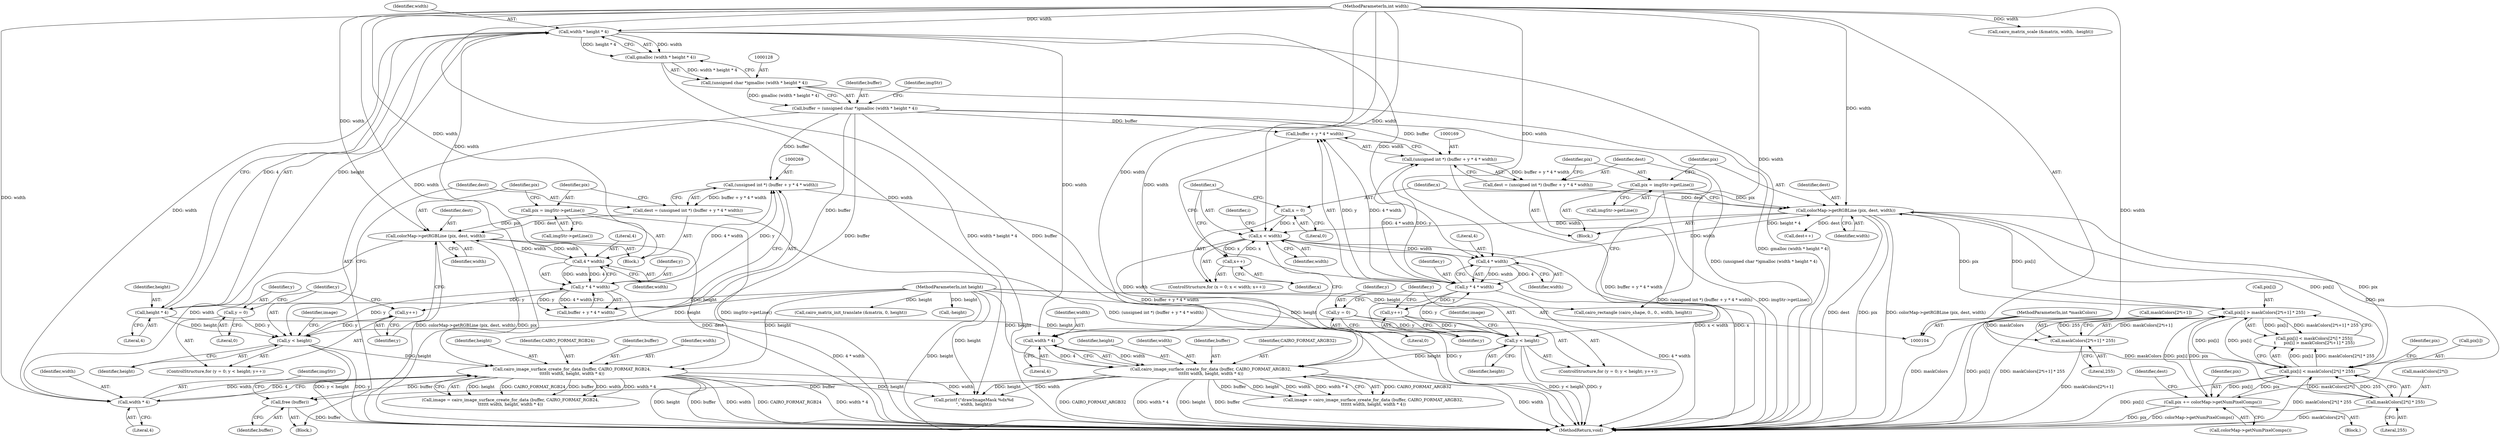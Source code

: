 digraph "1_poppler_7b2d314a61fd0e12f47c62996cb49ec0d1ba747a_1@API" {
"1000357" [label="(Call,free (buffer))"];
"1000286" [label="(Call,cairo_image_surface_create_for_data (buffer, CAIRO_FORMAT_RGB24,\n\t\t\t\t\t\t width, height, width * 4))"];
"1000125" [label="(Call,buffer = (unsigned char *)gmalloc (width * height * 4))"];
"1000127" [label="(Call,(unsigned char *)gmalloc (width * height * 4))"];
"1000129" [label="(Call,gmalloc (width * height * 4))"];
"1000130" [label="(Call,width * height * 4)"];
"1000108" [label="(MethodParameterIn,int width)"];
"1000132" [label="(Call,height * 4)"];
"1000109" [label="(MethodParameterIn,int height)"];
"1000291" [label="(Call,width * 4)"];
"1000280" [label="(Call,colorMap->getRGBLine (pix, dest, width))"];
"1000277" [label="(Call,pix = imgStr->getLine())"];
"1000266" [label="(Call,dest = (unsigned int *) (buffer + y * 4 * width))"];
"1000268" [label="(Call,(unsigned int *) (buffer + y * 4 * width))"];
"1000272" [label="(Call,y * 4 * width)"];
"1000260" [label="(Call,y < height)"];
"1000263" [label="(Call,y++)"];
"1000257" [label="(Call,y = 0)"];
"1000274" [label="(Call,4 * width)"];
"1000246" [label="(Call,cairo_image_surface_create_for_data (buffer, CAIRO_FORMAT_ARGB32,\n\t\t\t\t\t\t width, height, width * 4))"];
"1000251" [label="(Call,width * 4)"];
"1000188" [label="(Call,x < width)"];
"1000185" [label="(Call,x = 0)"];
"1000191" [label="(Call,x++)"];
"1000180" [label="(Call,colorMap->getRGBLine (pix, dest, width))"];
"1000177" [label="(Call,pix = imgStr->getLine())"];
"1000217" [label="(Call,pix[i] > maskColors[2*i+1] * 255)"];
"1000239" [label="(Call,pix += colorMap->getNumPixelComps())"];
"1000206" [label="(Call,pix[i] < maskColors[2*i] * 255)"];
"1000210" [label="(Call,maskColors[2*i] * 255)"];
"1000111" [label="(MethodParameterIn,int *maskColors)"];
"1000221" [label="(Call,maskColors[2*i+1] * 255)"];
"1000166" [label="(Call,dest = (unsigned int *) (buffer + y * 4 * width))"];
"1000168" [label="(Call,(unsigned int *) (buffer + y * 4 * width))"];
"1000172" [label="(Call,y * 4 * width)"];
"1000160" [label="(Call,y < height)"];
"1000163" [label="(Call,y++)"];
"1000157" [label="(Call,y = 0)"];
"1000174" [label="(Call,4 * width)"];
"1000193" [label="(Block,)"];
"1000160" [label="(Call,y < height)"];
"1000173" [label="(Identifier,y)"];
"1000345" [label="(Call,cairo_rectangle (cairo_shape, 0., 0., width, height))"];
"1000222" [label="(Call,maskColors[2*i+1])"];
"1000108" [label="(MethodParameterIn,int width)"];
"1000133" [label="(Identifier,height)"];
"1000273" [label="(Identifier,y)"];
"1000216" [label="(Literal,255)"];
"1000174" [label="(Call,4 * width)"];
"1000242" [label="(Call,dest++)"];
"1000315" [label="(Call,printf (\"drawImageMask %dx%d\n\", width, height))"];
"1000132" [label="(Call,height * 4)"];
"1000328" [label="(Call,-height)"];
"1000187" [label="(Literal,0)"];
"1000287" [label="(Identifier,buffer)"];
"1000109" [label="(MethodParameterIn,int height)"];
"1000258" [label="(Identifier,y)"];
"1000291" [label="(Call,width * 4)"];
"1000280" [label="(Call,colorMap->getRGBLine (pix, dest, width))"];
"1000267" [label="(Identifier,dest)"];
"1000186" [label="(Identifier,x)"];
"1000266" [label="(Call,dest = (unsigned int *) (buffer + y * 4 * width))"];
"1000206" [label="(Call,pix[i] < maskColors[2*i] * 255)"];
"1000159" [label="(Literal,0)"];
"1000270" [label="(Call,buffer + y * 4 * width)"];
"1000253" [label="(Literal,4)"];
"1000251" [label="(Call,width * 4)"];
"1000272" [label="(Call,y * 4 * width)"];
"1000126" [label="(Identifier,buffer)"];
"1000130" [label="(Call,width * height * 4)"];
"1000360" [label="(Identifier,imgStr)"];
"1000268" [label="(Call,(unsigned int *) (buffer + y * 4 * width))"];
"1000264" [label="(Identifier,y)"];
"1000111" [label="(MethodParameterIn,int *maskColors)"];
"1000262" [label="(Identifier,height)"];
"1000217" [label="(Call,pix[i] > maskColors[2*i+1] * 255)"];
"1000190" [label="(Identifier,width)"];
"1000289" [label="(Identifier,width)"];
"1000256" [label="(ControlStructure,for (y = 0; y < height; y++))"];
"1000286" [label="(Call,cairo_image_surface_create_for_data (buffer, CAIRO_FORMAT_RGB24,\n\t\t\t\t\t\t width, height, width * 4))"];
"1000283" [label="(Identifier,width)"];
"1000188" [label="(Call,x < width)"];
"1000156" [label="(ControlStructure,for (y = 0; y < height; y++))"];
"1000284" [label="(Call,image = cairo_image_surface_create_for_data (buffer, CAIRO_FORMAT_RGB24,\n\t\t\t\t\t\t width, height, width * 4))"];
"1000134" [label="(Literal,4)"];
"1000184" [label="(ControlStructure,for (x = 0; x < width; x++))"];
"1000285" [label="(Identifier,image)"];
"1000257" [label="(Call,y = 0)"];
"1000178" [label="(Identifier,pix)"];
"1000250" [label="(Identifier,height)"];
"1000161" [label="(Identifier,y)"];
"1000189" [label="(Identifier,x)"];
"1000249" [label="(Identifier,width)"];
"1000357" [label="(Call,free (buffer))"];
"1000239" [label="(Call,pix += colorMap->getNumPixelComps())"];
"1000191" [label="(Call,x++)"];
"1000361" [label="(MethodReturn,void)"];
"1000281" [label="(Identifier,pix)"];
"1000218" [label="(Call,pix[i])"];
"1000192" [label="(Identifier,x)"];
"1000221" [label="(Call,maskColors[2*i+1] * 255)"];
"1000276" [label="(Identifier,width)"];
"1000136" [label="(Identifier,imgStr)"];
"1000229" [label="(Literal,255)"];
"1000177" [label="(Call,pix = imgStr->getLine())"];
"1000319" [label="(Call,cairo_matrix_init_translate (&matrix, 0, height))"];
"1000260" [label="(Call,y < height)"];
"1000244" [label="(Call,image = cairo_image_surface_create_for_data (buffer, CAIRO_FORMAT_ARGB32,\n\t\t\t\t\t\t width, height, width * 4))"];
"1000277" [label="(Call,pix = imgStr->getLine())"];
"1000241" [label="(Call,colorMap->getNumPixelComps())"];
"1000210" [label="(Call,maskColors[2*i] * 255)"];
"1000131" [label="(Identifier,width)"];
"1000219" [label="(Identifier,pix)"];
"1000274" [label="(Call,4 * width)"];
"1000207" [label="(Call,pix[i])"];
"1000246" [label="(Call,cairo_image_surface_create_for_data (buffer, CAIRO_FORMAT_ARGB32,\n\t\t\t\t\t\t width, height, width * 4))"];
"1000162" [label="(Identifier,height)"];
"1000265" [label="(Block,)"];
"1000275" [label="(Literal,4)"];
"1000125" [label="(Call,buffer = (unsigned char *)gmalloc (width * height * 4))"];
"1000245" [label="(Identifier,image)"];
"1000290" [label="(Identifier,height)"];
"1000172" [label="(Call,y * 4 * width)"];
"1000182" [label="(Identifier,dest)"];
"1000293" [label="(Literal,4)"];
"1000167" [label="(Identifier,dest)"];
"1000183" [label="(Identifier,width)"];
"1000247" [label="(Identifier,buffer)"];
"1000127" [label="(Call,(unsigned char *)gmalloc (width * height * 4))"];
"1000179" [label="(Call,imgStr->getLine())"];
"1000185" [label="(Call,x = 0)"];
"1000163" [label="(Call,y++)"];
"1000180" [label="(Call,colorMap->getRGBLine (pix, dest, width))"];
"1000248" [label="(Identifier,CAIRO_FORMAT_ARGB32)"];
"1000263" [label="(Call,y++)"];
"1000113" [label="(Block,)"];
"1000292" [label="(Identifier,width)"];
"1000240" [label="(Identifier,pix)"];
"1000170" [label="(Call,buffer + y * 4 * width)"];
"1000168" [label="(Call,(unsigned int *) (buffer + y * 4 * width))"];
"1000324" [label="(Call,cairo_matrix_scale (&matrix, width, -height))"];
"1000158" [label="(Identifier,y)"];
"1000282" [label="(Identifier,dest)"];
"1000196" [label="(Identifier,i)"];
"1000157" [label="(Call,y = 0)"];
"1000278" [label="(Identifier,pix)"];
"1000279" [label="(Call,imgStr->getLine())"];
"1000261" [label="(Identifier,y)"];
"1000176" [label="(Identifier,width)"];
"1000205" [label="(Call,pix[i] < maskColors[2*i] * 255||\n\t      pix[i] > maskColors[2*i+1] * 255)"];
"1000252" [label="(Identifier,width)"];
"1000129" [label="(Call,gmalloc (width * height * 4))"];
"1000211" [label="(Call,maskColors[2*i])"];
"1000259" [label="(Literal,0)"];
"1000181" [label="(Identifier,pix)"];
"1000288" [label="(Identifier,CAIRO_FORMAT_RGB24)"];
"1000358" [label="(Identifier,buffer)"];
"1000166" [label="(Call,dest = (unsigned int *) (buffer + y * 4 * width))"];
"1000165" [label="(Block,)"];
"1000164" [label="(Identifier,y)"];
"1000243" [label="(Identifier,dest)"];
"1000175" [label="(Literal,4)"];
"1000357" -> "1000113"  [label="AST: "];
"1000357" -> "1000358"  [label="CFG: "];
"1000358" -> "1000357"  [label="AST: "];
"1000360" -> "1000357"  [label="CFG: "];
"1000357" -> "1000361"  [label="DDG: buffer"];
"1000286" -> "1000357"  [label="DDG: buffer"];
"1000246" -> "1000357"  [label="DDG: buffer"];
"1000286" -> "1000284"  [label="AST: "];
"1000286" -> "1000291"  [label="CFG: "];
"1000287" -> "1000286"  [label="AST: "];
"1000288" -> "1000286"  [label="AST: "];
"1000289" -> "1000286"  [label="AST: "];
"1000290" -> "1000286"  [label="AST: "];
"1000291" -> "1000286"  [label="AST: "];
"1000284" -> "1000286"  [label="CFG: "];
"1000286" -> "1000361"  [label="DDG: width * 4"];
"1000286" -> "1000361"  [label="DDG: height"];
"1000286" -> "1000361"  [label="DDG: buffer"];
"1000286" -> "1000361"  [label="DDG: width"];
"1000286" -> "1000361"  [label="DDG: CAIRO_FORMAT_RGB24"];
"1000286" -> "1000284"  [label="DDG: height"];
"1000286" -> "1000284"  [label="DDG: CAIRO_FORMAT_RGB24"];
"1000286" -> "1000284"  [label="DDG: buffer"];
"1000286" -> "1000284"  [label="DDG: width"];
"1000286" -> "1000284"  [label="DDG: width * 4"];
"1000125" -> "1000286"  [label="DDG: buffer"];
"1000291" -> "1000286"  [label="DDG: width"];
"1000291" -> "1000286"  [label="DDG: 4"];
"1000108" -> "1000286"  [label="DDG: width"];
"1000260" -> "1000286"  [label="DDG: height"];
"1000109" -> "1000286"  [label="DDG: height"];
"1000286" -> "1000315"  [label="DDG: width"];
"1000286" -> "1000315"  [label="DDG: height"];
"1000125" -> "1000113"  [label="AST: "];
"1000125" -> "1000127"  [label="CFG: "];
"1000126" -> "1000125"  [label="AST: "];
"1000127" -> "1000125"  [label="AST: "];
"1000136" -> "1000125"  [label="CFG: "];
"1000125" -> "1000361"  [label="DDG: (unsigned char *)gmalloc (width * height * 4)"];
"1000127" -> "1000125"  [label="DDG: gmalloc (width * height * 4)"];
"1000125" -> "1000168"  [label="DDG: buffer"];
"1000125" -> "1000170"  [label="DDG: buffer"];
"1000125" -> "1000246"  [label="DDG: buffer"];
"1000125" -> "1000268"  [label="DDG: buffer"];
"1000125" -> "1000270"  [label="DDG: buffer"];
"1000127" -> "1000129"  [label="CFG: "];
"1000128" -> "1000127"  [label="AST: "];
"1000129" -> "1000127"  [label="AST: "];
"1000127" -> "1000361"  [label="DDG: gmalloc (width * height * 4)"];
"1000129" -> "1000127"  [label="DDG: width * height * 4"];
"1000129" -> "1000130"  [label="CFG: "];
"1000130" -> "1000129"  [label="AST: "];
"1000129" -> "1000361"  [label="DDG: width * height * 4"];
"1000130" -> "1000129"  [label="DDG: width"];
"1000130" -> "1000129"  [label="DDG: height * 4"];
"1000130" -> "1000132"  [label="CFG: "];
"1000131" -> "1000130"  [label="AST: "];
"1000132" -> "1000130"  [label="AST: "];
"1000130" -> "1000361"  [label="DDG: height * 4"];
"1000108" -> "1000130"  [label="DDG: width"];
"1000132" -> "1000130"  [label="DDG: height"];
"1000132" -> "1000130"  [label="DDG: 4"];
"1000130" -> "1000174"  [label="DDG: width"];
"1000130" -> "1000251"  [label="DDG: width"];
"1000130" -> "1000274"  [label="DDG: width"];
"1000130" -> "1000291"  [label="DDG: width"];
"1000108" -> "1000104"  [label="AST: "];
"1000108" -> "1000361"  [label="DDG: width"];
"1000108" -> "1000174"  [label="DDG: width"];
"1000108" -> "1000180"  [label="DDG: width"];
"1000108" -> "1000188"  [label="DDG: width"];
"1000108" -> "1000246"  [label="DDG: width"];
"1000108" -> "1000251"  [label="DDG: width"];
"1000108" -> "1000274"  [label="DDG: width"];
"1000108" -> "1000280"  [label="DDG: width"];
"1000108" -> "1000291"  [label="DDG: width"];
"1000108" -> "1000315"  [label="DDG: width"];
"1000108" -> "1000324"  [label="DDG: width"];
"1000108" -> "1000345"  [label="DDG: width"];
"1000132" -> "1000134"  [label="CFG: "];
"1000133" -> "1000132"  [label="AST: "];
"1000134" -> "1000132"  [label="AST: "];
"1000109" -> "1000132"  [label="DDG: height"];
"1000132" -> "1000160"  [label="DDG: height"];
"1000132" -> "1000260"  [label="DDG: height"];
"1000109" -> "1000104"  [label="AST: "];
"1000109" -> "1000361"  [label="DDG: height"];
"1000109" -> "1000160"  [label="DDG: height"];
"1000109" -> "1000246"  [label="DDG: height"];
"1000109" -> "1000260"  [label="DDG: height"];
"1000109" -> "1000315"  [label="DDG: height"];
"1000109" -> "1000319"  [label="DDG: height"];
"1000109" -> "1000328"  [label="DDG: height"];
"1000109" -> "1000345"  [label="DDG: height"];
"1000291" -> "1000293"  [label="CFG: "];
"1000292" -> "1000291"  [label="AST: "];
"1000293" -> "1000291"  [label="AST: "];
"1000280" -> "1000291"  [label="DDG: width"];
"1000280" -> "1000265"  [label="AST: "];
"1000280" -> "1000283"  [label="CFG: "];
"1000281" -> "1000280"  [label="AST: "];
"1000282" -> "1000280"  [label="AST: "];
"1000283" -> "1000280"  [label="AST: "];
"1000264" -> "1000280"  [label="CFG: "];
"1000280" -> "1000361"  [label="DDG: dest"];
"1000280" -> "1000361"  [label="DDG: colorMap->getRGBLine (pix, dest, width)"];
"1000280" -> "1000361"  [label="DDG: pix"];
"1000280" -> "1000274"  [label="DDG: width"];
"1000277" -> "1000280"  [label="DDG: pix"];
"1000266" -> "1000280"  [label="DDG: dest"];
"1000274" -> "1000280"  [label="DDG: width"];
"1000277" -> "1000265"  [label="AST: "];
"1000277" -> "1000279"  [label="CFG: "];
"1000278" -> "1000277"  [label="AST: "];
"1000279" -> "1000277"  [label="AST: "];
"1000281" -> "1000277"  [label="CFG: "];
"1000277" -> "1000361"  [label="DDG: imgStr->getLine()"];
"1000266" -> "1000265"  [label="AST: "];
"1000266" -> "1000268"  [label="CFG: "];
"1000267" -> "1000266"  [label="AST: "];
"1000268" -> "1000266"  [label="AST: "];
"1000278" -> "1000266"  [label="CFG: "];
"1000266" -> "1000361"  [label="DDG: (unsigned int *) (buffer + y * 4 * width)"];
"1000268" -> "1000266"  [label="DDG: buffer + y * 4 * width"];
"1000268" -> "1000270"  [label="CFG: "];
"1000269" -> "1000268"  [label="AST: "];
"1000270" -> "1000268"  [label="AST: "];
"1000268" -> "1000361"  [label="DDG: buffer + y * 4 * width"];
"1000272" -> "1000268"  [label="DDG: y"];
"1000272" -> "1000268"  [label="DDG: 4 * width"];
"1000272" -> "1000270"  [label="AST: "];
"1000272" -> "1000274"  [label="CFG: "];
"1000273" -> "1000272"  [label="AST: "];
"1000274" -> "1000272"  [label="AST: "];
"1000270" -> "1000272"  [label="CFG: "];
"1000272" -> "1000361"  [label="DDG: 4 * width"];
"1000272" -> "1000263"  [label="DDG: y"];
"1000272" -> "1000270"  [label="DDG: y"];
"1000272" -> "1000270"  [label="DDG: 4 * width"];
"1000260" -> "1000272"  [label="DDG: y"];
"1000274" -> "1000272"  [label="DDG: 4"];
"1000274" -> "1000272"  [label="DDG: width"];
"1000260" -> "1000256"  [label="AST: "];
"1000260" -> "1000262"  [label="CFG: "];
"1000261" -> "1000260"  [label="AST: "];
"1000262" -> "1000260"  [label="AST: "];
"1000267" -> "1000260"  [label="CFG: "];
"1000285" -> "1000260"  [label="CFG: "];
"1000260" -> "1000361"  [label="DDG: y < height"];
"1000260" -> "1000361"  [label="DDG: y"];
"1000263" -> "1000260"  [label="DDG: y"];
"1000257" -> "1000260"  [label="DDG: y"];
"1000263" -> "1000256"  [label="AST: "];
"1000263" -> "1000264"  [label="CFG: "];
"1000264" -> "1000263"  [label="AST: "];
"1000261" -> "1000263"  [label="CFG: "];
"1000257" -> "1000256"  [label="AST: "];
"1000257" -> "1000259"  [label="CFG: "];
"1000258" -> "1000257"  [label="AST: "];
"1000259" -> "1000257"  [label="AST: "];
"1000261" -> "1000257"  [label="CFG: "];
"1000274" -> "1000276"  [label="CFG: "];
"1000275" -> "1000274"  [label="AST: "];
"1000276" -> "1000274"  [label="AST: "];
"1000246" -> "1000244"  [label="AST: "];
"1000246" -> "1000251"  [label="CFG: "];
"1000247" -> "1000246"  [label="AST: "];
"1000248" -> "1000246"  [label="AST: "];
"1000249" -> "1000246"  [label="AST: "];
"1000250" -> "1000246"  [label="AST: "];
"1000251" -> "1000246"  [label="AST: "];
"1000244" -> "1000246"  [label="CFG: "];
"1000246" -> "1000361"  [label="DDG: CAIRO_FORMAT_ARGB32"];
"1000246" -> "1000361"  [label="DDG: width * 4"];
"1000246" -> "1000361"  [label="DDG: height"];
"1000246" -> "1000361"  [label="DDG: buffer"];
"1000246" -> "1000361"  [label="DDG: width"];
"1000246" -> "1000244"  [label="DDG: CAIRO_FORMAT_ARGB32"];
"1000246" -> "1000244"  [label="DDG: buffer"];
"1000246" -> "1000244"  [label="DDG: height"];
"1000246" -> "1000244"  [label="DDG: width"];
"1000246" -> "1000244"  [label="DDG: width * 4"];
"1000251" -> "1000246"  [label="DDG: width"];
"1000251" -> "1000246"  [label="DDG: 4"];
"1000160" -> "1000246"  [label="DDG: height"];
"1000246" -> "1000315"  [label="DDG: width"];
"1000246" -> "1000315"  [label="DDG: height"];
"1000251" -> "1000253"  [label="CFG: "];
"1000252" -> "1000251"  [label="AST: "];
"1000253" -> "1000251"  [label="AST: "];
"1000188" -> "1000251"  [label="DDG: width"];
"1000188" -> "1000184"  [label="AST: "];
"1000188" -> "1000190"  [label="CFG: "];
"1000189" -> "1000188"  [label="AST: "];
"1000190" -> "1000188"  [label="AST: "];
"1000196" -> "1000188"  [label="CFG: "];
"1000164" -> "1000188"  [label="CFG: "];
"1000188" -> "1000361"  [label="DDG: x < width"];
"1000188" -> "1000361"  [label="DDG: x"];
"1000188" -> "1000174"  [label="DDG: width"];
"1000185" -> "1000188"  [label="DDG: x"];
"1000191" -> "1000188"  [label="DDG: x"];
"1000180" -> "1000188"  [label="DDG: width"];
"1000188" -> "1000191"  [label="DDG: x"];
"1000185" -> "1000184"  [label="AST: "];
"1000185" -> "1000187"  [label="CFG: "];
"1000186" -> "1000185"  [label="AST: "];
"1000187" -> "1000185"  [label="AST: "];
"1000189" -> "1000185"  [label="CFG: "];
"1000191" -> "1000184"  [label="AST: "];
"1000191" -> "1000192"  [label="CFG: "];
"1000192" -> "1000191"  [label="AST: "];
"1000189" -> "1000191"  [label="CFG: "];
"1000180" -> "1000165"  [label="AST: "];
"1000180" -> "1000183"  [label="CFG: "];
"1000181" -> "1000180"  [label="AST: "];
"1000182" -> "1000180"  [label="AST: "];
"1000183" -> "1000180"  [label="AST: "];
"1000186" -> "1000180"  [label="CFG: "];
"1000180" -> "1000361"  [label="DDG: dest"];
"1000180" -> "1000361"  [label="DDG: pix"];
"1000180" -> "1000361"  [label="DDG: colorMap->getRGBLine (pix, dest, width)"];
"1000177" -> "1000180"  [label="DDG: pix"];
"1000217" -> "1000180"  [label="DDG: pix[i]"];
"1000206" -> "1000180"  [label="DDG: pix[i]"];
"1000166" -> "1000180"  [label="DDG: dest"];
"1000174" -> "1000180"  [label="DDG: width"];
"1000180" -> "1000206"  [label="DDG: pix"];
"1000180" -> "1000217"  [label="DDG: pix"];
"1000180" -> "1000239"  [label="DDG: pix"];
"1000180" -> "1000242"  [label="DDG: dest"];
"1000177" -> "1000165"  [label="AST: "];
"1000177" -> "1000179"  [label="CFG: "];
"1000178" -> "1000177"  [label="AST: "];
"1000179" -> "1000177"  [label="AST: "];
"1000181" -> "1000177"  [label="CFG: "];
"1000177" -> "1000361"  [label="DDG: imgStr->getLine()"];
"1000217" -> "1000205"  [label="AST: "];
"1000217" -> "1000221"  [label="CFG: "];
"1000218" -> "1000217"  [label="AST: "];
"1000221" -> "1000217"  [label="AST: "];
"1000205" -> "1000217"  [label="CFG: "];
"1000217" -> "1000361"  [label="DDG: maskColors[2*i+1] * 255"];
"1000217" -> "1000361"  [label="DDG: pix[i]"];
"1000217" -> "1000206"  [label="DDG: pix[i]"];
"1000217" -> "1000205"  [label="DDG: pix[i]"];
"1000217" -> "1000205"  [label="DDG: maskColors[2*i+1] * 255"];
"1000239" -> "1000217"  [label="DDG: pix"];
"1000206" -> "1000217"  [label="DDG: pix[i]"];
"1000221" -> "1000217"  [label="DDG: maskColors[2*i+1]"];
"1000221" -> "1000217"  [label="DDG: 255"];
"1000217" -> "1000239"  [label="DDG: pix[i]"];
"1000239" -> "1000193"  [label="AST: "];
"1000239" -> "1000241"  [label="CFG: "];
"1000240" -> "1000239"  [label="AST: "];
"1000241" -> "1000239"  [label="AST: "];
"1000243" -> "1000239"  [label="CFG: "];
"1000239" -> "1000361"  [label="DDG: pix"];
"1000239" -> "1000361"  [label="DDG: colorMap->getNumPixelComps()"];
"1000239" -> "1000206"  [label="DDG: pix"];
"1000206" -> "1000239"  [label="DDG: pix[i]"];
"1000206" -> "1000205"  [label="AST: "];
"1000206" -> "1000210"  [label="CFG: "];
"1000207" -> "1000206"  [label="AST: "];
"1000210" -> "1000206"  [label="AST: "];
"1000219" -> "1000206"  [label="CFG: "];
"1000205" -> "1000206"  [label="CFG: "];
"1000206" -> "1000361"  [label="DDG: maskColors[2*i] * 255"];
"1000206" -> "1000361"  [label="DDG: pix[i]"];
"1000206" -> "1000205"  [label="DDG: pix[i]"];
"1000206" -> "1000205"  [label="DDG: maskColors[2*i] * 255"];
"1000210" -> "1000206"  [label="DDG: maskColors[2*i]"];
"1000210" -> "1000206"  [label="DDG: 255"];
"1000210" -> "1000216"  [label="CFG: "];
"1000211" -> "1000210"  [label="AST: "];
"1000216" -> "1000210"  [label="AST: "];
"1000210" -> "1000361"  [label="DDG: maskColors[2*i]"];
"1000111" -> "1000210"  [label="DDG: maskColors"];
"1000111" -> "1000104"  [label="AST: "];
"1000111" -> "1000361"  [label="DDG: maskColors"];
"1000111" -> "1000221"  [label="DDG: maskColors"];
"1000221" -> "1000229"  [label="CFG: "];
"1000222" -> "1000221"  [label="AST: "];
"1000229" -> "1000221"  [label="AST: "];
"1000221" -> "1000361"  [label="DDG: maskColors[2*i+1]"];
"1000166" -> "1000165"  [label="AST: "];
"1000166" -> "1000168"  [label="CFG: "];
"1000167" -> "1000166"  [label="AST: "];
"1000168" -> "1000166"  [label="AST: "];
"1000178" -> "1000166"  [label="CFG: "];
"1000166" -> "1000361"  [label="DDG: (unsigned int *) (buffer + y * 4 * width)"];
"1000168" -> "1000166"  [label="DDG: buffer + y * 4 * width"];
"1000168" -> "1000170"  [label="CFG: "];
"1000169" -> "1000168"  [label="AST: "];
"1000170" -> "1000168"  [label="AST: "];
"1000168" -> "1000361"  [label="DDG: buffer + y * 4 * width"];
"1000172" -> "1000168"  [label="DDG: y"];
"1000172" -> "1000168"  [label="DDG: 4 * width"];
"1000172" -> "1000170"  [label="AST: "];
"1000172" -> "1000174"  [label="CFG: "];
"1000173" -> "1000172"  [label="AST: "];
"1000174" -> "1000172"  [label="AST: "];
"1000170" -> "1000172"  [label="CFG: "];
"1000172" -> "1000361"  [label="DDG: y"];
"1000172" -> "1000361"  [label="DDG: 4 * width"];
"1000172" -> "1000163"  [label="DDG: y"];
"1000172" -> "1000170"  [label="DDG: y"];
"1000172" -> "1000170"  [label="DDG: 4 * width"];
"1000160" -> "1000172"  [label="DDG: y"];
"1000174" -> "1000172"  [label="DDG: 4"];
"1000174" -> "1000172"  [label="DDG: width"];
"1000160" -> "1000156"  [label="AST: "];
"1000160" -> "1000162"  [label="CFG: "];
"1000161" -> "1000160"  [label="AST: "];
"1000162" -> "1000160"  [label="AST: "];
"1000167" -> "1000160"  [label="CFG: "];
"1000245" -> "1000160"  [label="CFG: "];
"1000160" -> "1000361"  [label="DDG: y < height"];
"1000160" -> "1000361"  [label="DDG: y"];
"1000163" -> "1000160"  [label="DDG: y"];
"1000157" -> "1000160"  [label="DDG: y"];
"1000163" -> "1000156"  [label="AST: "];
"1000163" -> "1000164"  [label="CFG: "];
"1000164" -> "1000163"  [label="AST: "];
"1000161" -> "1000163"  [label="CFG: "];
"1000157" -> "1000156"  [label="AST: "];
"1000157" -> "1000159"  [label="CFG: "];
"1000158" -> "1000157"  [label="AST: "];
"1000159" -> "1000157"  [label="AST: "];
"1000161" -> "1000157"  [label="CFG: "];
"1000174" -> "1000176"  [label="CFG: "];
"1000175" -> "1000174"  [label="AST: "];
"1000176" -> "1000174"  [label="AST: "];
}
